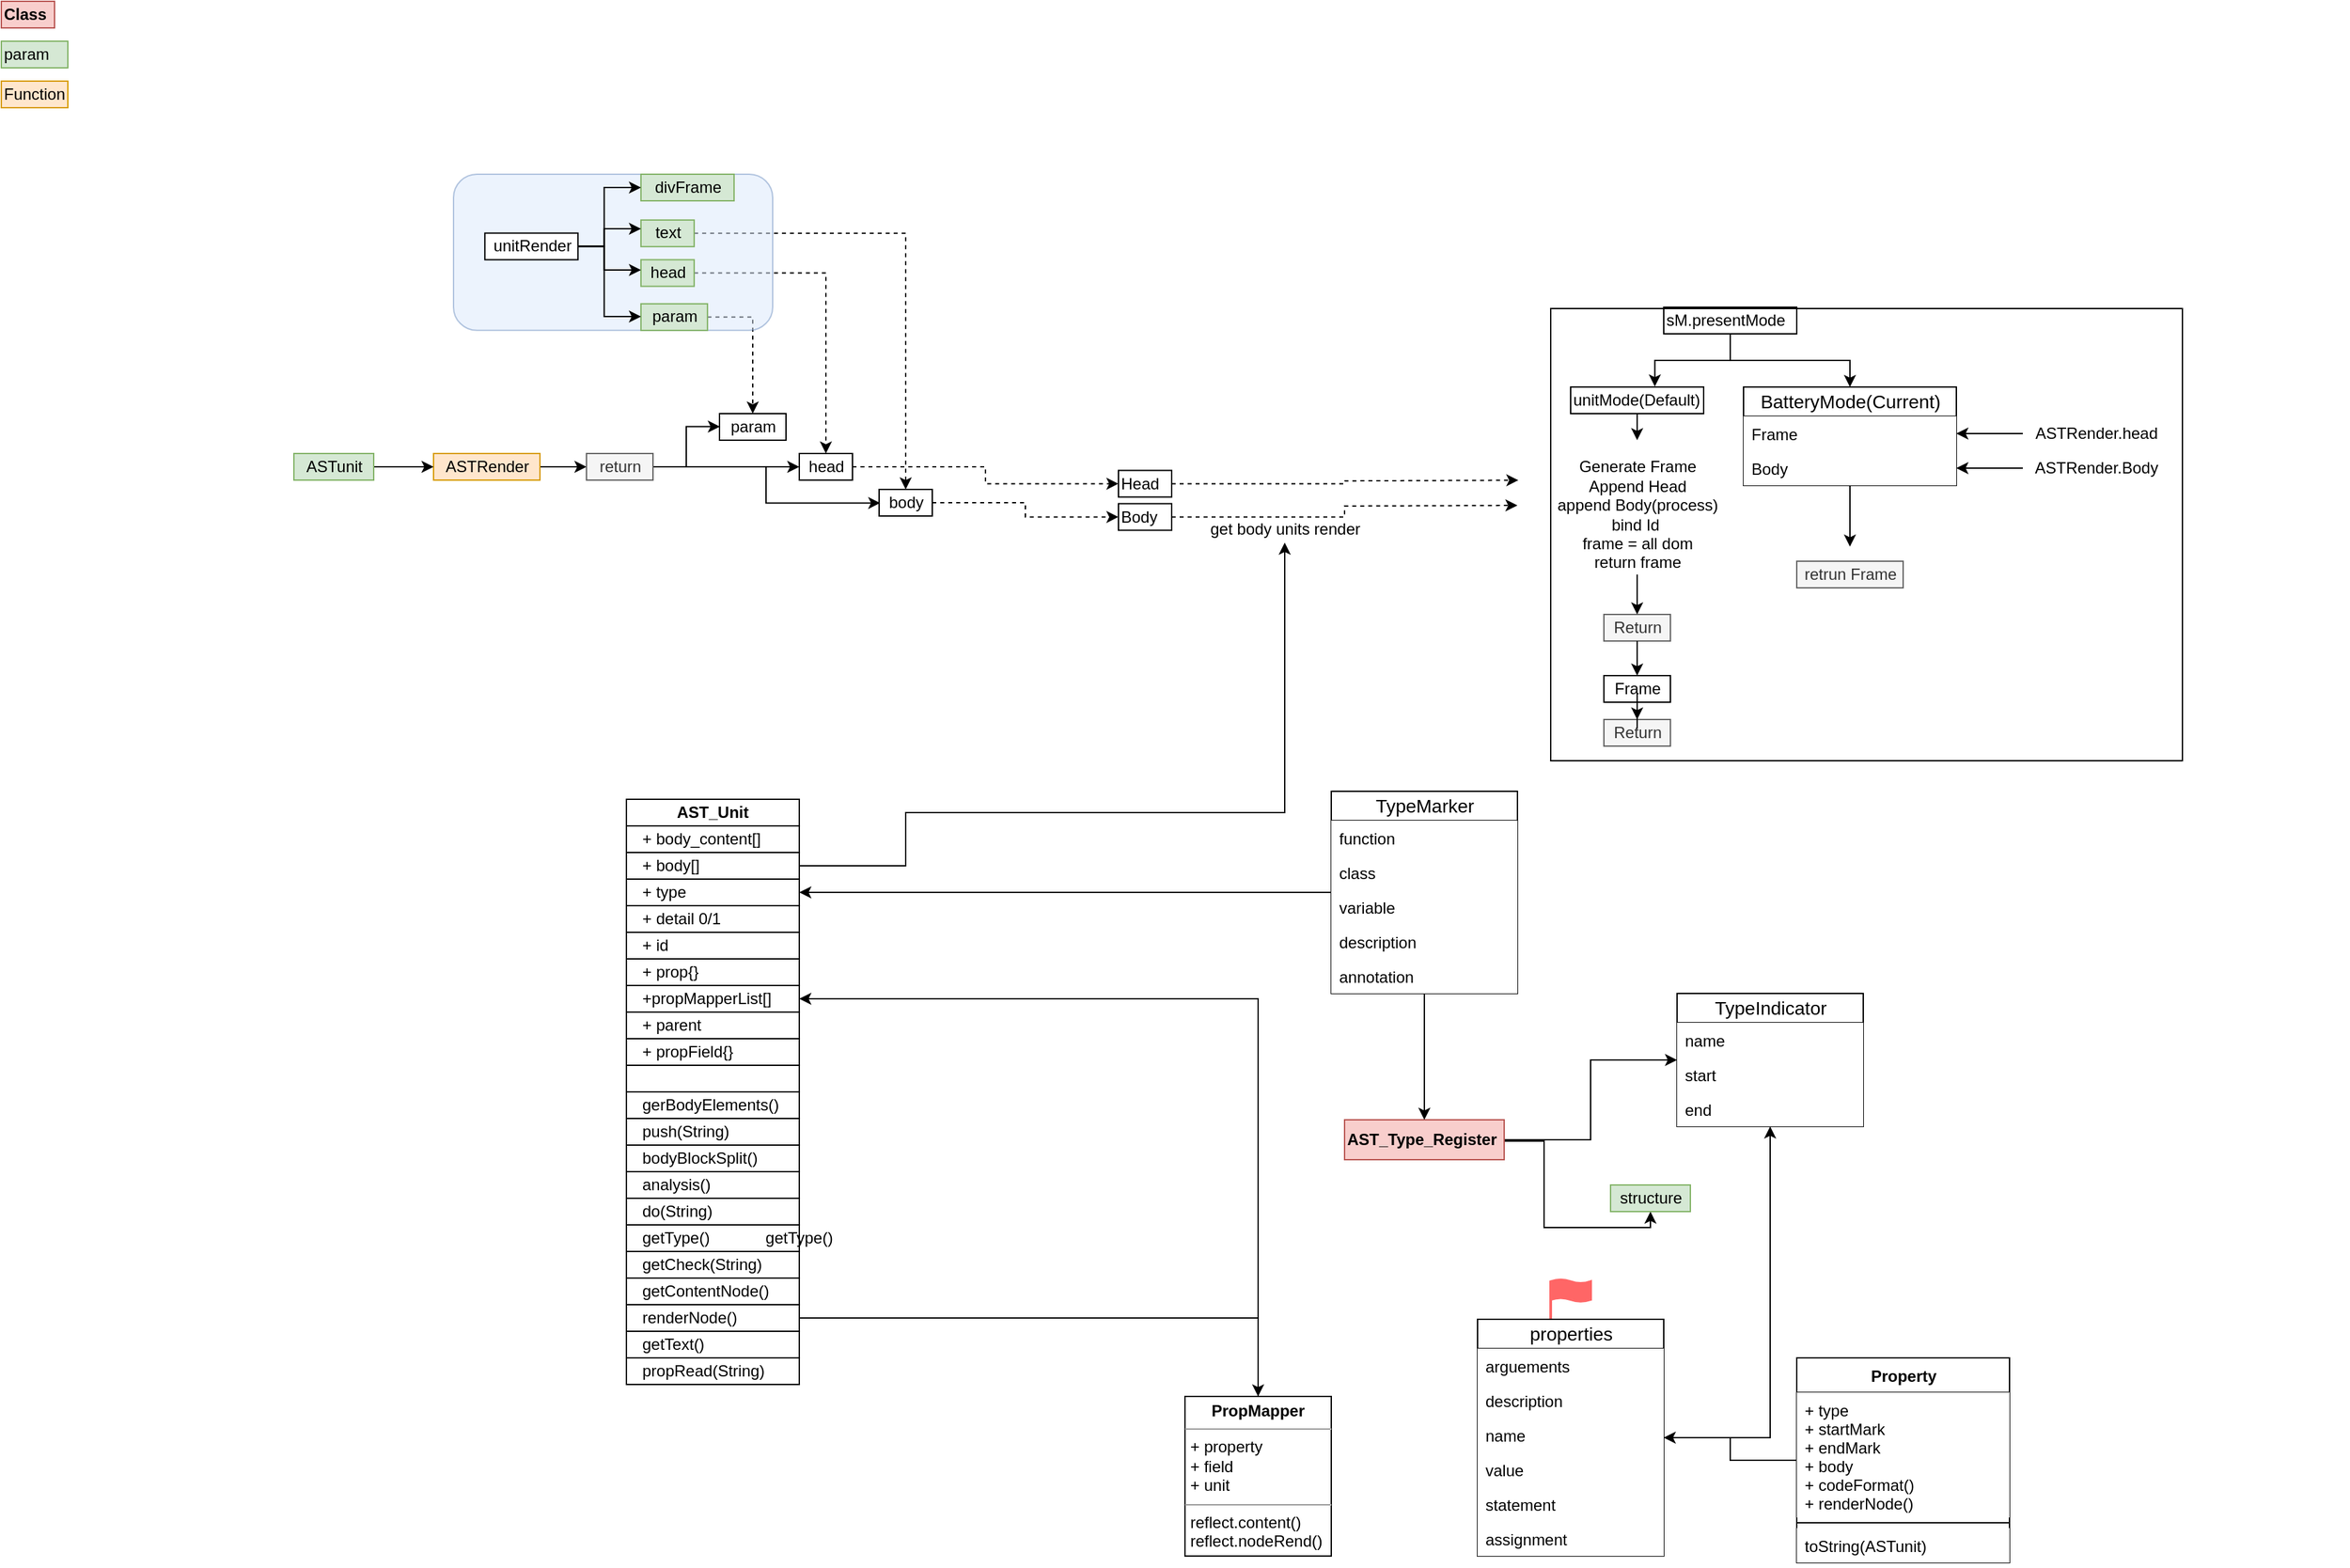 <mxfile version="13.1.14" type="github">
  <diagram id="HAlyzhadhLqAYwGeg6hm" name="Page-1">
    <mxGraphModel dx="692" dy="809" grid="1" gridSize="10" guides="1" tooltips="1" connect="1" arrows="1" fold="1" page="1" pageScale="1" pageWidth="2336" pageHeight="1654" math="0" shadow="0">
      <root>
        <mxCell id="0" />
        <mxCell id="1" parent="0" />
        <mxCell id="PGLoOLn-CX51Pk0NP94C-1266" style="edgeStyle=orthogonalEdgeStyle;rounded=0;orthogonalLoop=1;jettySize=auto;html=1;" edge="1" parent="1" source="PGLoOLn-CX51Pk0NP94C-137" target="PGLoOLn-CX51Pk0NP94C-1222">
          <mxGeometry relative="1" as="geometry" />
        </mxCell>
        <mxCell id="PGLoOLn-CX51Pk0NP94C-137" value="&lt;p style=&quot;margin: 0px ; margin-top: 4px ; text-align: center&quot;&gt;&lt;b&gt;PropMapper&lt;/b&gt;&lt;/p&gt;&lt;hr size=&quot;1&quot;&gt;&lt;p style=&quot;margin: 0px ; margin-left: 4px&quot;&gt;+ property&lt;/p&gt;&lt;p style=&quot;margin: 0px ; margin-left: 4px&quot;&gt;+ field&lt;/p&gt;&lt;p style=&quot;margin: 0px ; margin-left: 4px&quot;&gt;+ unit&lt;/p&gt;&lt;hr size=&quot;1&quot;&gt;&lt;p style=&quot;margin: 0px ; margin-left: 4px&quot;&gt;reflect.content()&lt;/p&gt;&lt;p style=&quot;margin: 0px ; margin-left: 4px&quot;&gt;reflect.nodeRend()&lt;/p&gt;" style="verticalAlign=top;align=left;overflow=fill;fontSize=12;fontFamily=Helvetica;html=1;rounded=0;fillColor=#ffffff;" vertex="1" parent="1">
          <mxGeometry x="910" y="1069" width="110" height="120" as="geometry" />
        </mxCell>
        <mxCell id="PGLoOLn-CX51Pk0NP94C-43" style="edgeStyle=orthogonalEdgeStyle;rounded=0;orthogonalLoop=1;jettySize=auto;html=1;" edge="1" parent="1" source="svS3pJ_Lpt4c0GqLdNjL-20" target="PGLoOLn-CX51Pk0NP94C-38">
          <mxGeometry relative="1" as="geometry" />
        </mxCell>
        <mxCell id="PGLoOLn-CX51Pk0NP94C-44" style="edgeStyle=orthogonalEdgeStyle;rounded=0;orthogonalLoop=1;jettySize=auto;html=1;" edge="1" parent="1" source="svS3pJ_Lpt4c0GqLdNjL-20" target="svS3pJ_Lpt4c0GqLdNjL-139">
          <mxGeometry relative="1" as="geometry">
            <Array as="points">
              <mxPoint x="1180" y="877" />
              <mxPoint x="1180" y="942" />
            </Array>
          </mxGeometry>
        </mxCell>
        <mxCell id="svS3pJ_Lpt4c0GqLdNjL-20" value="&lt;span&gt;AST_Type_Register&lt;/span&gt;" style="rounded=0;whiteSpace=wrap;html=1;movable=1;resizable=1;rotatable=1;deletable=1;editable=1;connectable=1;align=left;spacing=2;verticalAlign=middle;fillColor=#f8cecc;strokeColor=#b85450;fontStyle=1" parent="1" vertex="1">
          <mxGeometry x="1030" y="861" width="120" height="30" as="geometry" />
        </mxCell>
        <mxCell id="svS3pJ_Lpt4c0GqLdNjL-35" value="&lt;span&gt;Class&lt;/span&gt;" style="rounded=0;whiteSpace=wrap;html=1;movable=1;resizable=1;rotatable=1;deletable=1;editable=1;connectable=1;align=left;spacing=2;verticalAlign=middle;fillColor=#f8cecc;strokeColor=#b85450;fontStyle=1" parent="1" vertex="1">
          <mxGeometry x="20" y="20" width="40" height="20" as="geometry" />
        </mxCell>
        <mxCell id="svS3pJ_Lpt4c0GqLdNjL-36" value="&lt;span&gt;param&lt;br&gt;&lt;/span&gt;" style="rounded=0;whiteSpace=wrap;html=1;movable=1;resizable=1;rotatable=1;deletable=1;editable=1;connectable=1;align=left;spacing=2;verticalAlign=middle;fillColor=#d5e8d4;strokeColor=#82b366;" parent="1" vertex="1">
          <mxGeometry x="20" y="50" width="50" height="20" as="geometry" />
        </mxCell>
        <mxCell id="svS3pJ_Lpt4c0GqLdNjL-37" value="Function&lt;span&gt;&lt;br&gt;&lt;/span&gt;" style="rounded=0;whiteSpace=wrap;html=1;movable=1;resizable=1;rotatable=1;deletable=1;editable=1;connectable=1;align=left;spacing=2;verticalAlign=middle;fillColor=#ffe6cc;strokeColor=#d79b00;" parent="1" vertex="1">
          <mxGeometry x="20" y="80" width="50" height="20" as="geometry" />
        </mxCell>
        <mxCell id="svS3pJ_Lpt4c0GqLdNjL-38" style="edgeStyle=orthogonalEdgeStyle;rounded=0;orthogonalLoop=1;jettySize=auto;html=1;" parent="1" source="svS3pJ_Lpt4c0GqLdNjL-39" target="svS3pJ_Lpt4c0GqLdNjL-45" edge="1">
          <mxGeometry relative="1" as="geometry" />
        </mxCell>
        <mxCell id="svS3pJ_Lpt4c0GqLdNjL-39" value="ASTRender" style="text;html=1;align=center;verticalAlign=middle;resizable=0;points=[];autosize=1;fillColor=#ffe6cc;strokeColor=#d79b00;" parent="1" vertex="1">
          <mxGeometry x="345" y="360" width="80" height="20" as="geometry" />
        </mxCell>
        <mxCell id="svS3pJ_Lpt4c0GqLdNjL-40" style="edgeStyle=orthogonalEdgeStyle;rounded=0;orthogonalLoop=1;jettySize=auto;html=1;" parent="1" source="svS3pJ_Lpt4c0GqLdNjL-41" target="svS3pJ_Lpt4c0GqLdNjL-39" edge="1">
          <mxGeometry relative="1" as="geometry" />
        </mxCell>
        <mxCell id="svS3pJ_Lpt4c0GqLdNjL-41" value="ASTunit" style="text;html=1;align=center;verticalAlign=middle;resizable=0;points=[];autosize=1;fillColor=#d5e8d4;strokeColor=#82b366;" parent="1" vertex="1">
          <mxGeometry x="240" y="360" width="60" height="20" as="geometry" />
        </mxCell>
        <mxCell id="svS3pJ_Lpt4c0GqLdNjL-42" style="edgeStyle=orthogonalEdgeStyle;rounded=0;orthogonalLoop=1;jettySize=auto;html=1;entryX=0.022;entryY=0.51;entryDx=0;entryDy=0;entryPerimeter=0;" parent="1" source="svS3pJ_Lpt4c0GqLdNjL-45" target="svS3pJ_Lpt4c0GqLdNjL-49" edge="1">
          <mxGeometry relative="1" as="geometry" />
        </mxCell>
        <mxCell id="svS3pJ_Lpt4c0GqLdNjL-44" style="edgeStyle=orthogonalEdgeStyle;rounded=0;orthogonalLoop=1;jettySize=auto;html=1;entryX=0.006;entryY=0.488;entryDx=0;entryDy=0;entryPerimeter=0;" parent="1" source="svS3pJ_Lpt4c0GqLdNjL-45" target="svS3pJ_Lpt4c0GqLdNjL-50" edge="1">
          <mxGeometry relative="1" as="geometry" />
        </mxCell>
        <mxCell id="svS3pJ_Lpt4c0GqLdNjL-60" style="edgeStyle=orthogonalEdgeStyle;rounded=0;orthogonalLoop=1;jettySize=auto;html=1;" parent="1" source="svS3pJ_Lpt4c0GqLdNjL-45" target="svS3pJ_Lpt4c0GqLdNjL-47" edge="1">
          <mxGeometry relative="1" as="geometry" />
        </mxCell>
        <mxCell id="svS3pJ_Lpt4c0GqLdNjL-45" value="return" style="text;html=1;align=center;verticalAlign=middle;resizable=0;points=[];autosize=1;fillColor=#f5f5f5;strokeColor=#666666;fontColor=#333333;" parent="1" vertex="1">
          <mxGeometry x="460" y="360" width="50" height="20" as="geometry" />
        </mxCell>
        <mxCell id="svS3pJ_Lpt4c0GqLdNjL-46" style="edgeStyle=orthogonalEdgeStyle;rounded=0;orthogonalLoop=1;jettySize=auto;html=1;entryX=0;entryY=0.5;entryDx=0;entryDy=0;dashed=1;" parent="1" source="svS3pJ_Lpt4c0GqLdNjL-47" target="svS3pJ_Lpt4c0GqLdNjL-14" edge="1">
          <mxGeometry relative="1" as="geometry" />
        </mxCell>
        <mxCell id="svS3pJ_Lpt4c0GqLdNjL-47" value="head" style="text;html=1;align=center;verticalAlign=middle;resizable=0;points=[];autosize=1;strokeColor=#000000;" parent="1" vertex="1">
          <mxGeometry x="620" y="360" width="40" height="20" as="geometry" />
        </mxCell>
        <mxCell id="svS3pJ_Lpt4c0GqLdNjL-48" style="edgeStyle=orthogonalEdgeStyle;rounded=0;orthogonalLoop=1;jettySize=auto;html=1;entryX=0;entryY=0.5;entryDx=0;entryDy=0;dashed=1;" parent="1" source="svS3pJ_Lpt4c0GqLdNjL-49" target="svS3pJ_Lpt4c0GqLdNjL-16" edge="1">
          <mxGeometry relative="1" as="geometry" />
        </mxCell>
        <mxCell id="svS3pJ_Lpt4c0GqLdNjL-49" value="body" style="text;html=1;align=center;verticalAlign=middle;resizable=0;points=[];autosize=1;strokeColor=#000000;" parent="1" vertex="1">
          <mxGeometry x="680" y="387" width="40" height="20" as="geometry" />
        </mxCell>
        <mxCell id="svS3pJ_Lpt4c0GqLdNjL-50" value="param" style="text;html=1;align=center;verticalAlign=middle;resizable=0;points=[];autosize=1;strokeColor=#000000;" parent="1" vertex="1">
          <mxGeometry x="560" y="330" width="50" height="20" as="geometry" />
        </mxCell>
        <mxCell id="svS3pJ_Lpt4c0GqLdNjL-85" style="edgeStyle=orthogonalEdgeStyle;rounded=0;orthogonalLoop=1;jettySize=auto;html=1;dashed=1;" parent="1" source="svS3pJ_Lpt4c0GqLdNjL-69" target="svS3pJ_Lpt4c0GqLdNjL-47" edge="1">
          <mxGeometry relative="1" as="geometry" />
        </mxCell>
        <mxCell id="svS3pJ_Lpt4c0GqLdNjL-86" style="edgeStyle=orthogonalEdgeStyle;rounded=0;orthogonalLoop=1;jettySize=auto;html=1;dashed=1;" parent="1" source="svS3pJ_Lpt4c0GqLdNjL-68" target="svS3pJ_Lpt4c0GqLdNjL-49" edge="1">
          <mxGeometry relative="1" as="geometry" />
        </mxCell>
        <mxCell id="svS3pJ_Lpt4c0GqLdNjL-87" style="edgeStyle=orthogonalEdgeStyle;rounded=0;orthogonalLoop=1;jettySize=auto;html=1;dashed=1;" parent="1" source="svS3pJ_Lpt4c0GqLdNjL-70" target="svS3pJ_Lpt4c0GqLdNjL-50" edge="1">
          <mxGeometry relative="1" as="geometry" />
        </mxCell>
        <mxCell id="svS3pJ_Lpt4c0GqLdNjL-90" value="" style="group;rounded=1;shadow=0;strokeColor=#6c8ebf;fillColor=#dae8fc;glass=0;opacity=50;spacing=10;spacingTop=10;spacingLeft=10;" parent="1" vertex="1" connectable="0">
          <mxGeometry x="360" y="150" width="240" height="117.43" as="geometry" />
        </mxCell>
        <mxCell id="svS3pJ_Lpt4c0GqLdNjL-66" value="unitRender" style="text;html=1;align=center;verticalAlign=middle;resizable=0;points=[];autosize=1;fillColor=#ffffff;strokeColor=#000000;" parent="svS3pJ_Lpt4c0GqLdNjL-90" vertex="1">
          <mxGeometry x="23.606" y="44.286" width="70" height="20" as="geometry" />
        </mxCell>
        <mxCell id="svS3pJ_Lpt4c0GqLdNjL-67" value="divFrame" style="text;html=1;align=center;verticalAlign=middle;resizable=0;points=[];autosize=1;fillColor=#d5e8d4;strokeColor=#82b366;" parent="svS3pJ_Lpt4c0GqLdNjL-90" vertex="1">
          <mxGeometry x="140.956" width="70" height="20" as="geometry" />
        </mxCell>
        <mxCell id="svS3pJ_Lpt4c0GqLdNjL-71" style="edgeStyle=orthogonalEdgeStyle;rounded=0;orthogonalLoop=1;jettySize=auto;html=1;" parent="svS3pJ_Lpt4c0GqLdNjL-90" source="svS3pJ_Lpt4c0GqLdNjL-66" target="svS3pJ_Lpt4c0GqLdNjL-67" edge="1">
          <mxGeometry relative="1" as="geometry">
            <Array as="points">
              <mxPoint x="113.313" y="54.001" />
              <mxPoint x="113.313" y="10.0" />
            </Array>
          </mxGeometry>
        </mxCell>
        <mxCell id="svS3pJ_Lpt4c0GqLdNjL-68" value="text" style="text;html=1;align=center;verticalAlign=middle;resizable=0;points=[];autosize=1;fillColor=#d5e8d4;strokeColor=#82b366;" parent="svS3pJ_Lpt4c0GqLdNjL-90" vertex="1">
          <mxGeometry x="140.956" y="34.429" width="40" height="20" as="geometry" />
        </mxCell>
        <mxCell id="svS3pJ_Lpt4c0GqLdNjL-72" style="edgeStyle=orthogonalEdgeStyle;rounded=0;orthogonalLoop=1;jettySize=auto;html=1;" parent="svS3pJ_Lpt4c0GqLdNjL-90" source="svS3pJ_Lpt4c0GqLdNjL-66" target="svS3pJ_Lpt4c0GqLdNjL-68" edge="1">
          <mxGeometry relative="1" as="geometry">
            <Array as="points">
              <mxPoint x="113.313" y="54.001" />
              <mxPoint x="113.313" y="41.0" />
            </Array>
          </mxGeometry>
        </mxCell>
        <mxCell id="svS3pJ_Lpt4c0GqLdNjL-69" value="head" style="text;html=1;align=center;verticalAlign=middle;resizable=0;points=[];autosize=1;fillColor=#d5e8d4;strokeColor=#82b366;" parent="svS3pJ_Lpt4c0GqLdNjL-90" vertex="1">
          <mxGeometry x="140.956" y="64.286" width="40" height="20" as="geometry" />
        </mxCell>
        <mxCell id="svS3pJ_Lpt4c0GqLdNjL-73" style="edgeStyle=orthogonalEdgeStyle;rounded=0;orthogonalLoop=1;jettySize=auto;html=1;" parent="svS3pJ_Lpt4c0GqLdNjL-90" source="svS3pJ_Lpt4c0GqLdNjL-66" target="svS3pJ_Lpt4c0GqLdNjL-69" edge="1">
          <mxGeometry relative="1" as="geometry">
            <Array as="points">
              <mxPoint x="113.313" y="54.001" />
              <mxPoint x="113.313" y="72.001" />
            </Array>
          </mxGeometry>
        </mxCell>
        <mxCell id="svS3pJ_Lpt4c0GqLdNjL-70" value="param" style="text;html=1;align=center;verticalAlign=middle;resizable=0;points=[];autosize=1;fillColor=#d5e8d4;strokeColor=#82b366;" parent="svS3pJ_Lpt4c0GqLdNjL-90" vertex="1">
          <mxGeometry x="140.956" y="97.43" width="50" height="20" as="geometry" />
        </mxCell>
        <mxCell id="svS3pJ_Lpt4c0GqLdNjL-74" style="edgeStyle=orthogonalEdgeStyle;rounded=0;orthogonalLoop=1;jettySize=auto;html=1;" parent="svS3pJ_Lpt4c0GqLdNjL-90" source="svS3pJ_Lpt4c0GqLdNjL-66" target="svS3pJ_Lpt4c0GqLdNjL-70" edge="1">
          <mxGeometry relative="1" as="geometry">
            <Array as="points">
              <mxPoint x="113.313" y="54.001" />
              <mxPoint x="113.313" y="107.001" />
            </Array>
          </mxGeometry>
        </mxCell>
        <mxCell id="svS3pJ_Lpt4c0GqLdNjL-108" value="get body units render" style="text;html=1;align=center;verticalAlign=middle;resizable=0;points=[];autosize=1;" parent="1" vertex="1">
          <mxGeometry x="920" y="407" width="130" height="20" as="geometry" />
        </mxCell>
        <mxCell id="svS3pJ_Lpt4c0GqLdNjL-16" value="&lt;span&gt;Body&lt;br&gt;&lt;/span&gt;" style="rounded=0;whiteSpace=wrap;html=1;movable=1;resizable=1;rotatable=1;deletable=1;editable=1;connectable=1;align=left;spacing=2;verticalAlign=middle;" parent="1" vertex="1">
          <mxGeometry x="860" y="397.72" width="40" height="20" as="geometry" />
        </mxCell>
        <mxCell id="svS3pJ_Lpt4c0GqLdNjL-15" style="edgeStyle=orthogonalEdgeStyle;rounded=0;orthogonalLoop=1;jettySize=auto;html=1;dashed=1;" parent="1" source="svS3pJ_Lpt4c0GqLdNjL-16" edge="1">
          <mxGeometry relative="1" as="geometry">
            <mxPoint x="1160" y="399.0" as="targetPoint" />
          </mxGeometry>
        </mxCell>
        <mxCell id="svS3pJ_Lpt4c0GqLdNjL-14" value="&lt;span&gt;Head&lt;br&gt;&lt;/span&gt;" style="rounded=0;whiteSpace=wrap;html=1;movable=1;resizable=1;rotatable=1;deletable=1;editable=1;connectable=1;align=left;spacing=2;verticalAlign=middle;" parent="1" vertex="1">
          <mxGeometry x="860" y="372.72" width="40" height="20" as="geometry" />
        </mxCell>
        <mxCell id="svS3pJ_Lpt4c0GqLdNjL-13" style="edgeStyle=orthogonalEdgeStyle;rounded=0;orthogonalLoop=1;jettySize=auto;html=1;entryX=0.005;entryY=0.29;entryDx=0;entryDy=0;entryPerimeter=0;dashed=1;" parent="1" source="svS3pJ_Lpt4c0GqLdNjL-14" edge="1">
          <mxGeometry relative="1" as="geometry">
            <mxPoint x="1160.7" y="380.1" as="targetPoint" />
          </mxGeometry>
        </mxCell>
        <mxCell id="svS3pJ_Lpt4c0GqLdNjL-139" value="structure" style="text;html=1;align=center;verticalAlign=middle;resizable=0;points=[];autosize=1;fillColor=#d5e8d4;strokeColor=#82b366;" parent="1" vertex="1">
          <mxGeometry x="1230" y="910" width="60" height="20" as="geometry" />
        </mxCell>
        <mxCell id="PGLoOLn-CX51Pk0NP94C-36" style="edgeStyle=orthogonalEdgeStyle;rounded=0;orthogonalLoop=1;jettySize=auto;html=1;" edge="1" parent="1" source="PGLoOLn-CX51Pk0NP94C-28" target="PGLoOLn-CX51Pk0NP94C-1214">
          <mxGeometry relative="1" as="geometry">
            <mxPoint x="820" y="850" as="targetPoint" />
          </mxGeometry>
        </mxCell>
        <mxCell id="PGLoOLn-CX51Pk0NP94C-37" style="edgeStyle=orthogonalEdgeStyle;rounded=0;orthogonalLoop=1;jettySize=auto;html=1;" edge="1" parent="1" source="PGLoOLn-CX51Pk0NP94C-28" target="svS3pJ_Lpt4c0GqLdNjL-20">
          <mxGeometry relative="1" as="geometry" />
        </mxCell>
        <mxCell id="PGLoOLn-CX51Pk0NP94C-140" value="" style="html=1;verticalLabelPosition=bottom;align=center;labelBackgroundColor=#ffffff;verticalAlign=top;strokeWidth=2;strokeColor=#FF6666;shadow=0;dashed=0;shape=mxgraph.ios7.icons.flag;rounded=0;fillColor=#FF6666;" vertex="1" parent="1">
          <mxGeometry x="1185" y="981" width="30" height="30" as="geometry" />
        </mxCell>
        <mxCell id="PGLoOLn-CX51Pk0NP94C-165" style="edgeStyle=orthogonalEdgeStyle;rounded=0;orthogonalLoop=1;jettySize=auto;html=1;" edge="1" parent="1" source="PGLoOLn-CX51Pk0NP94C-158" target="PGLoOLn-CX51Pk0NP94C-38">
          <mxGeometry relative="1" as="geometry" />
        </mxCell>
        <mxCell id="PGLoOLn-CX51Pk0NP94C-169" style="edgeStyle=orthogonalEdgeStyle;rounded=0;orthogonalLoop=1;jettySize=auto;html=1;" edge="1" parent="1" source="PGLoOLn-CX51Pk0NP94C-153" target="PGLoOLn-CX51Pk0NP94C-158">
          <mxGeometry relative="1" as="geometry" />
        </mxCell>
        <mxCell id="PGLoOLn-CX51Pk0NP94C-1264" style="edgeStyle=orthogonalEdgeStyle;rounded=0;orthogonalLoop=1;jettySize=auto;html=1;" edge="1" parent="1" source="PGLoOLn-CX51Pk0NP94C-1212" target="svS3pJ_Lpt4c0GqLdNjL-108">
          <mxGeometry relative="1" as="geometry">
            <Array as="points">
              <mxPoint x="700" y="670" />
              <mxPoint x="700" y="630" />
              <mxPoint x="985" y="630" />
            </Array>
          </mxGeometry>
        </mxCell>
        <mxCell id="PGLoOLn-CX51Pk0NP94C-1268" style="edgeStyle=orthogonalEdgeStyle;rounded=0;orthogonalLoop=1;jettySize=auto;html=1;" edge="1" parent="1" source="PGLoOLn-CX51Pk0NP94C-1246" target="PGLoOLn-CX51Pk0NP94C-137">
          <mxGeometry relative="1" as="geometry" />
        </mxCell>
        <mxCell id="PGLoOLn-CX51Pk0NP94C-1269" value="" style="group" vertex="1" connectable="0" parent="1">
          <mxGeometry x="1180" y="250" width="605" height="341" as="geometry" />
        </mxCell>
        <mxCell id="svS3pJ_Lpt4c0GqLdNjL-91" value="Return" style="text;html=1;align=center;verticalAlign=middle;resizable=0;points=[];autosize=1;fillColor=#f5f5f5;strokeColor=#666666;fontColor=#333333;" parent="PGLoOLn-CX51Pk0NP94C-1269" vertex="1">
          <mxGeometry x="45" y="231" width="50" height="20" as="geometry" />
        </mxCell>
        <mxCell id="svS3pJ_Lpt4c0GqLdNjL-92" value="Frame" style="text;html=1;align=center;verticalAlign=middle;resizable=0;points=[];autosize=1;strokeColor=#000000;" parent="PGLoOLn-CX51Pk0NP94C-1269" vertex="1">
          <mxGeometry x="45" y="277" width="50" height="20" as="geometry" />
        </mxCell>
        <mxCell id="svS3pJ_Lpt4c0GqLdNjL-93" style="edgeStyle=orthogonalEdgeStyle;rounded=0;orthogonalLoop=1;jettySize=auto;html=1;" parent="PGLoOLn-CX51Pk0NP94C-1269" source="svS3pJ_Lpt4c0GqLdNjL-91" target="svS3pJ_Lpt4c0GqLdNjL-92" edge="1">
          <mxGeometry relative="1" as="geometry" />
        </mxCell>
        <mxCell id="svS3pJ_Lpt4c0GqLdNjL-6" value="&lt;span&gt;sM.presentMode&lt;br&gt;&lt;/span&gt;" style="rounded=0;whiteSpace=wrap;html=1;movable=1;resizable=1;rotatable=1;deletable=1;editable=1;connectable=1;align=left;spacing=2;verticalAlign=middle;" parent="PGLoOLn-CX51Pk0NP94C-1269" vertex="1">
          <mxGeometry x="90" width="100" height="20" as="geometry" />
        </mxCell>
        <mxCell id="svS3pJ_Lpt4c0GqLdNjL-7" value="&lt;span&gt;unitMode(Default)&lt;br&gt;&lt;/span&gt;" style="rounded=0;whiteSpace=wrap;html=1;movable=1;resizable=1;rotatable=1;deletable=1;editable=1;connectable=1;align=left;spacing=2;verticalAlign=middle;" parent="PGLoOLn-CX51Pk0NP94C-1269" vertex="1">
          <mxGeometry x="20" y="60" width="100" height="20" as="geometry" />
        </mxCell>
        <mxCell id="svS3pJ_Lpt4c0GqLdNjL-8" style="edgeStyle=orthogonalEdgeStyle;rounded=0;orthogonalLoop=1;jettySize=auto;html=1;entryX=0.633;entryY=-0.019;entryDx=0;entryDy=0;entryPerimeter=0;" parent="PGLoOLn-CX51Pk0NP94C-1269" source="svS3pJ_Lpt4c0GqLdNjL-6" target="svS3pJ_Lpt4c0GqLdNjL-7" edge="1">
          <mxGeometry relative="1" as="geometry" />
        </mxCell>
        <mxCell id="svS3pJ_Lpt4c0GqLdNjL-94" style="edgeStyle=orthogonalEdgeStyle;rounded=0;orthogonalLoop=1;jettySize=auto;html=1;" parent="PGLoOLn-CX51Pk0NP94C-1269" source="svS3pJ_Lpt4c0GqLdNjL-12" target="svS3pJ_Lpt4c0GqLdNjL-91" edge="1">
          <mxGeometry relative="1" as="geometry" />
        </mxCell>
        <mxCell id="svS3pJ_Lpt4c0GqLdNjL-12" value="Generate Frame&lt;br&gt;Append Head&lt;br&gt;append Body(process)&lt;br&gt;bind Id&amp;nbsp;&lt;br&gt;frame = all dom&lt;br&gt;return frame" style="text;html=1;align=center;verticalAlign=middle;resizable=0;points=[];autosize=1;" parent="PGLoOLn-CX51Pk0NP94C-1269" vertex="1">
          <mxGeometry y="111" width="140" height="90" as="geometry" />
        </mxCell>
        <mxCell id="svS3pJ_Lpt4c0GqLdNjL-99" style="edgeStyle=orthogonalEdgeStyle;rounded=0;orthogonalLoop=1;jettySize=auto;html=1;" parent="PGLoOLn-CX51Pk0NP94C-1269" source="svS3pJ_Lpt4c0GqLdNjL-7" edge="1">
          <mxGeometry relative="1" as="geometry">
            <mxPoint x="70" y="100.0" as="targetPoint" />
          </mxGeometry>
        </mxCell>
        <mxCell id="PGLoOLn-CX51Pk0NP94C-117" value="ASTRender.head" style="text;html=1;align=center;verticalAlign=middle;resizable=0;points=[];autosize=1;" vertex="1" parent="PGLoOLn-CX51Pk0NP94C-1269">
          <mxGeometry x="360" y="85" width="110" height="20" as="geometry" />
        </mxCell>
        <mxCell id="PGLoOLn-CX51Pk0NP94C-128" value="ASTRender.Body" style="text;html=1;align=center;verticalAlign=middle;resizable=0;points=[];autosize=1;" vertex="1" parent="PGLoOLn-CX51Pk0NP94C-1269">
          <mxGeometry x="360" y="111" width="110" height="20" as="geometry" />
        </mxCell>
        <mxCell id="PGLoOLn-CX51Pk0NP94C-130" value="retrun Frame" style="text;html=1;align=center;verticalAlign=middle;resizable=0;points=[];autosize=1;fontColor=#333333;strokeColor=#666666;fillColor=#f5f5f5;" vertex="1" parent="PGLoOLn-CX51Pk0NP94C-1269">
          <mxGeometry x="190" y="191" width="80" height="20" as="geometry" />
        </mxCell>
        <mxCell id="PGLoOLn-CX51Pk0NP94C-132" style="edgeStyle=orthogonalEdgeStyle;rounded=0;orthogonalLoop=1;jettySize=auto;html=1;" edge="1" parent="PGLoOLn-CX51Pk0NP94C-1269" source="PGLoOLn-CX51Pk0NP94C-92">
          <mxGeometry relative="1" as="geometry">
            <mxPoint x="230" y="180.0" as="targetPoint" />
          </mxGeometry>
        </mxCell>
        <mxCell id="PGLoOLn-CX51Pk0NP94C-92" value="BatteryMode(Current)" style="swimlane;fontStyle=0;childLayout=stackLayout;horizontal=1;startSize=22;horizontalStack=0;resizeParent=1;resizeParentMax=0;resizeLast=0;collapsible=1;marginBottom=0;align=center;fontSize=14;rounded=0;html=1;fillColor=#ffffff;" vertex="1" parent="PGLoOLn-CX51Pk0NP94C-1269">
          <mxGeometry x="150" y="60" width="160" height="74" as="geometry" />
        </mxCell>
        <mxCell id="PGLoOLn-CX51Pk0NP94C-94" value="Frame" style="text;strokeColor=none;fillColor=#ffffff;spacingLeft=4;spacingRight=4;overflow=hidden;rotatable=0;points=[[0,0.5],[1,0.5]];portConstraint=eastwest;fontSize=12;" vertex="1" parent="PGLoOLn-CX51Pk0NP94C-92">
          <mxGeometry y="22" width="160" height="26" as="geometry" />
        </mxCell>
        <mxCell id="PGLoOLn-CX51Pk0NP94C-95" value="Body" style="text;strokeColor=none;fillColor=#ffffff;spacingLeft=4;spacingRight=4;overflow=hidden;rotatable=0;points=[[0,0.5],[1,0.5]];portConstraint=eastwest;fontSize=12;" vertex="1" parent="PGLoOLn-CX51Pk0NP94C-92">
          <mxGeometry y="48" width="160" height="26" as="geometry" />
        </mxCell>
        <mxCell id="PGLoOLn-CX51Pk0NP94C-118" style="edgeStyle=orthogonalEdgeStyle;rounded=0;orthogonalLoop=1;jettySize=auto;html=1;" edge="1" parent="PGLoOLn-CX51Pk0NP94C-1269" source="PGLoOLn-CX51Pk0NP94C-117" target="PGLoOLn-CX51Pk0NP94C-94">
          <mxGeometry relative="1" as="geometry" />
        </mxCell>
        <mxCell id="PGLoOLn-CX51Pk0NP94C-129" style="edgeStyle=orthogonalEdgeStyle;rounded=0;orthogonalLoop=1;jettySize=auto;html=1;" edge="1" parent="PGLoOLn-CX51Pk0NP94C-1269" source="PGLoOLn-CX51Pk0NP94C-128" target="PGLoOLn-CX51Pk0NP94C-95">
          <mxGeometry relative="1" as="geometry" />
        </mxCell>
        <mxCell id="PGLoOLn-CX51Pk0NP94C-133" style="edgeStyle=orthogonalEdgeStyle;rounded=0;orthogonalLoop=1;jettySize=auto;html=1;entryX=0.5;entryY=0;entryDx=0;entryDy=0;" edge="1" parent="PGLoOLn-CX51Pk0NP94C-1269" source="svS3pJ_Lpt4c0GqLdNjL-6" target="PGLoOLn-CX51Pk0NP94C-92">
          <mxGeometry relative="1" as="geometry">
            <Array as="points">
              <mxPoint x="140" y="40" />
              <mxPoint x="230" y="40" />
            </Array>
          </mxGeometry>
        </mxCell>
        <mxCell id="PGLoOLn-CX51Pk0NP94C-1270" value="" style="whiteSpace=wrap;html=1;rounded=0;align=left;fillColor=none;" vertex="1" parent="PGLoOLn-CX51Pk0NP94C-1269">
          <mxGeometry x="5" y="1" width="475" height="340" as="geometry" />
        </mxCell>
        <mxCell id="svS3pJ_Lpt4c0GqLdNjL-103" value="Return" style="text;html=1;align=center;verticalAlign=middle;resizable=0;points=[];autosize=1;fillColor=#f5f5f5;strokeColor=#666666;fontColor=#333333;" parent="PGLoOLn-CX51Pk0NP94C-1269" vertex="1">
          <mxGeometry x="45" y="310" width="50" height="20" as="geometry" />
        </mxCell>
        <mxCell id="svS3pJ_Lpt4c0GqLdNjL-104" style="edgeStyle=orthogonalEdgeStyle;rounded=0;orthogonalLoop=1;jettySize=auto;html=1;" parent="PGLoOLn-CX51Pk0NP94C-1269" source="svS3pJ_Lpt4c0GqLdNjL-92" target="svS3pJ_Lpt4c0GqLdNjL-103" edge="1">
          <mxGeometry relative="1" as="geometry" />
        </mxCell>
        <mxCell id="PGLoOLn-CX51Pk0NP94C-158" value="properties" style="swimlane;fontStyle=0;childLayout=stackLayout;horizontal=1;startSize=22;horizontalStack=0;resizeParent=1;resizeParentMax=0;resizeLast=0;collapsible=1;marginBottom=0;align=center;fontSize=14;rounded=0;html=1;fillColor=#ffffff;" vertex="1" parent="1">
          <mxGeometry x="1130" y="1011" width="140" height="178" as="geometry" />
        </mxCell>
        <mxCell id="PGLoOLn-CX51Pk0NP94C-159" value="arguements" style="text;strokeColor=none;fillColor=#ffffff;spacingLeft=4;spacingRight=4;overflow=hidden;rotatable=0;points=[[0,0.5],[1,0.5]];portConstraint=eastwest;fontSize=12;" vertex="1" parent="PGLoOLn-CX51Pk0NP94C-158">
          <mxGeometry y="22" width="140" height="26" as="geometry" />
        </mxCell>
        <mxCell id="PGLoOLn-CX51Pk0NP94C-160" value="description" style="text;strokeColor=none;fillColor=#ffffff;spacingLeft=4;spacingRight=4;overflow=hidden;rotatable=0;points=[[0,0.5],[1,0.5]];portConstraint=eastwest;fontSize=12;" vertex="1" parent="PGLoOLn-CX51Pk0NP94C-158">
          <mxGeometry y="48" width="140" height="26" as="geometry" />
        </mxCell>
        <mxCell id="PGLoOLn-CX51Pk0NP94C-161" value="name" style="text;strokeColor=none;fillColor=#ffffff;spacingLeft=4;spacingRight=4;overflow=hidden;rotatable=0;points=[[0,0.5],[1,0.5]];portConstraint=eastwest;fontSize=12;" vertex="1" parent="PGLoOLn-CX51Pk0NP94C-158">
          <mxGeometry y="74" width="140" height="26" as="geometry" />
        </mxCell>
        <mxCell id="PGLoOLn-CX51Pk0NP94C-162" value="value" style="text;strokeColor=none;fillColor=#ffffff;spacingLeft=4;spacingRight=4;overflow=hidden;rotatable=0;points=[[0,0.5],[1,0.5]];portConstraint=eastwest;fontSize=12;" vertex="1" parent="PGLoOLn-CX51Pk0NP94C-158">
          <mxGeometry y="100" width="140" height="26" as="geometry" />
        </mxCell>
        <mxCell id="PGLoOLn-CX51Pk0NP94C-163" value="statement" style="text;strokeColor=none;fillColor=#ffffff;spacingLeft=4;spacingRight=4;overflow=hidden;rotatable=0;points=[[0,0.5],[1,0.5]];portConstraint=eastwest;fontSize=12;" vertex="1" parent="PGLoOLn-CX51Pk0NP94C-158">
          <mxGeometry y="126" width="140" height="26" as="geometry" />
        </mxCell>
        <mxCell id="PGLoOLn-CX51Pk0NP94C-164" value="assignment" style="text;strokeColor=none;fillColor=#ffffff;spacingLeft=4;spacingRight=4;overflow=hidden;rotatable=0;points=[[0,0.5],[1,0.5]];portConstraint=eastwest;fontSize=12;" vertex="1" parent="PGLoOLn-CX51Pk0NP94C-158">
          <mxGeometry y="152" width="140" height="26" as="geometry" />
        </mxCell>
        <mxCell id="PGLoOLn-CX51Pk0NP94C-1207" value="" style="html=1;whiteSpace=wrap;container=1;collapsible=0;childLayout=tableLayout;" vertex="1" parent="1">
          <mxGeometry x="490" y="620" width="130" height="440" as="geometry" />
        </mxCell>
        <mxCell id="PGLoOLn-CX51Pk0NP94C-1208" value="" style="shape=partialRectangle;html=1;whiteSpace=wrap;collapsible=0;dropTarget=0;pointerEvents=0;fillColor=none;strokeColor=none;points=[[0,0.5],[1,0.5]];portConstraint=eastwest;" vertex="1" parent="PGLoOLn-CX51Pk0NP94C-1207">
          <mxGeometry width="130" height="20" as="geometry" />
        </mxCell>
        <mxCell id="PGLoOLn-CX51Pk0NP94C-1209" value="&lt;b&gt;AST_Unit&lt;/b&gt;" style="shape=partialRectangle;html=1;whiteSpace=wrap;connectable=0;fillColor=none;" vertex="1" parent="PGLoOLn-CX51Pk0NP94C-1208">
          <mxGeometry width="130" height="20" as="geometry" />
        </mxCell>
        <mxCell id="PGLoOLn-CX51Pk0NP94C-1210" value="" style="shape=partialRectangle;html=1;whiteSpace=wrap;collapsible=0;dropTarget=0;pointerEvents=0;fillColor=none;strokeColor=none;points=[[0,0.5],[1,0.5]];portConstraint=eastwest;align=left;spacingLeft=10;" vertex="1" parent="PGLoOLn-CX51Pk0NP94C-1207">
          <mxGeometry y="20" width="130" height="20" as="geometry" />
        </mxCell>
        <mxCell id="PGLoOLn-CX51Pk0NP94C-1211" value="+ body_content[]" style="shape=partialRectangle;html=1;whiteSpace=wrap;connectable=0;fillColor=none;align=left;spacingLeft=10;" vertex="1" parent="PGLoOLn-CX51Pk0NP94C-1210">
          <mxGeometry width="130" height="20" as="geometry" />
        </mxCell>
        <mxCell id="PGLoOLn-CX51Pk0NP94C-1212" value="" style="shape=partialRectangle;html=1;whiteSpace=wrap;collapsible=0;dropTarget=0;pointerEvents=0;fillColor=none;strokeColor=none;points=[[0,0.5],[1,0.5]];portConstraint=eastwest;align=left;spacingLeft=10;" vertex="1" parent="PGLoOLn-CX51Pk0NP94C-1207">
          <mxGeometry y="40" width="130" height="20" as="geometry" />
        </mxCell>
        <mxCell id="PGLoOLn-CX51Pk0NP94C-1213" value="+ body[]" style="shape=partialRectangle;html=1;whiteSpace=wrap;connectable=0;fillColor=none;align=left;spacingLeft=10;" vertex="1" parent="PGLoOLn-CX51Pk0NP94C-1212">
          <mxGeometry width="130" height="20" as="geometry" />
        </mxCell>
        <mxCell id="PGLoOLn-CX51Pk0NP94C-1214" value="" style="shape=partialRectangle;html=1;whiteSpace=wrap;collapsible=0;dropTarget=0;pointerEvents=0;fillColor=none;strokeColor=none;points=[[0,0.5],[1,0.5]];portConstraint=eastwest;align=left;spacingLeft=10;" vertex="1" parent="PGLoOLn-CX51Pk0NP94C-1207">
          <mxGeometry y="60" width="130" height="20" as="geometry" />
        </mxCell>
        <mxCell id="PGLoOLn-CX51Pk0NP94C-1215" value="+ type" style="shape=partialRectangle;html=1;whiteSpace=wrap;connectable=0;fillColor=none;align=left;spacingLeft=10;" vertex="1" parent="PGLoOLn-CX51Pk0NP94C-1214">
          <mxGeometry width="130" height="20" as="geometry" />
        </mxCell>
        <mxCell id="PGLoOLn-CX51Pk0NP94C-1216" value="" style="shape=partialRectangle;html=1;whiteSpace=wrap;collapsible=0;dropTarget=0;pointerEvents=0;fillColor=none;strokeColor=none;points=[[0,0.5],[1,0.5]];portConstraint=eastwest;align=left;spacingLeft=10;" vertex="1" parent="PGLoOLn-CX51Pk0NP94C-1207">
          <mxGeometry y="80" width="130" height="20" as="geometry" />
        </mxCell>
        <mxCell id="PGLoOLn-CX51Pk0NP94C-1217" value="+ detail 0/1" style="shape=partialRectangle;html=1;whiteSpace=wrap;connectable=0;fillColor=none;align=left;spacingLeft=10;" vertex="1" parent="PGLoOLn-CX51Pk0NP94C-1216">
          <mxGeometry width="130" height="20" as="geometry" />
        </mxCell>
        <mxCell id="PGLoOLn-CX51Pk0NP94C-1218" value="" style="shape=partialRectangle;html=1;whiteSpace=wrap;collapsible=0;dropTarget=0;pointerEvents=0;fillColor=none;strokeColor=none;points=[[0,0.5],[1,0.5]];portConstraint=eastwest;align=left;spacingLeft=10;" vertex="1" parent="PGLoOLn-CX51Pk0NP94C-1207">
          <mxGeometry y="100" width="130" height="20" as="geometry" />
        </mxCell>
        <mxCell id="PGLoOLn-CX51Pk0NP94C-1219" value="+ id" style="shape=partialRectangle;html=1;whiteSpace=wrap;connectable=0;fillColor=none;align=left;spacingLeft=10;" vertex="1" parent="PGLoOLn-CX51Pk0NP94C-1218">
          <mxGeometry width="130" height="20" as="geometry" />
        </mxCell>
        <mxCell id="PGLoOLn-CX51Pk0NP94C-1220" value="" style="shape=partialRectangle;html=1;whiteSpace=wrap;collapsible=0;dropTarget=0;pointerEvents=0;fillColor=none;strokeColor=none;points=[[0,0.5],[1,0.5]];portConstraint=eastwest;align=left;spacingLeft=10;" vertex="1" parent="PGLoOLn-CX51Pk0NP94C-1207">
          <mxGeometry y="120" width="130" height="20" as="geometry" />
        </mxCell>
        <mxCell id="PGLoOLn-CX51Pk0NP94C-1221" value="+ prop{}" style="shape=partialRectangle;html=1;whiteSpace=wrap;connectable=0;fillColor=none;align=left;spacingLeft=10;" vertex="1" parent="PGLoOLn-CX51Pk0NP94C-1220">
          <mxGeometry width="130" height="20" as="geometry" />
        </mxCell>
        <mxCell id="PGLoOLn-CX51Pk0NP94C-1222" value="" style="shape=partialRectangle;html=1;whiteSpace=wrap;collapsible=0;dropTarget=0;pointerEvents=0;fillColor=none;strokeColor=none;points=[[0,0.5],[1,0.5]];portConstraint=eastwest;align=left;spacingLeft=10;" vertex="1" parent="PGLoOLn-CX51Pk0NP94C-1207">
          <mxGeometry y="140" width="130" height="20" as="geometry" />
        </mxCell>
        <mxCell id="PGLoOLn-CX51Pk0NP94C-1223" value="+propMapperList[]" style="shape=partialRectangle;html=1;whiteSpace=wrap;connectable=0;fillColor=none;align=left;spacingLeft=10;" vertex="1" parent="PGLoOLn-CX51Pk0NP94C-1222">
          <mxGeometry width="130" height="20" as="geometry" />
        </mxCell>
        <mxCell id="PGLoOLn-CX51Pk0NP94C-1224" value="" style="shape=partialRectangle;html=1;whiteSpace=wrap;collapsible=0;dropTarget=0;pointerEvents=0;fillColor=none;strokeColor=none;points=[[0,0.5],[1,0.5]];portConstraint=eastwest;align=left;spacingLeft=10;" vertex="1" parent="PGLoOLn-CX51Pk0NP94C-1207">
          <mxGeometry y="160" width="130" height="20" as="geometry" />
        </mxCell>
        <mxCell id="PGLoOLn-CX51Pk0NP94C-1225" value="+ parent" style="shape=partialRectangle;html=1;whiteSpace=wrap;connectable=0;fillColor=none;align=left;spacingLeft=10;" vertex="1" parent="PGLoOLn-CX51Pk0NP94C-1224">
          <mxGeometry width="130" height="20" as="geometry" />
        </mxCell>
        <mxCell id="PGLoOLn-CX51Pk0NP94C-1226" value="" style="shape=partialRectangle;html=1;whiteSpace=wrap;collapsible=0;dropTarget=0;pointerEvents=0;fillColor=none;strokeColor=none;points=[[0,0.5],[1,0.5]];portConstraint=eastwest;align=left;spacingLeft=10;" vertex="1" parent="PGLoOLn-CX51Pk0NP94C-1207">
          <mxGeometry y="180" width="130" height="20" as="geometry" />
        </mxCell>
        <mxCell id="PGLoOLn-CX51Pk0NP94C-1227" value="+ propField{}" style="shape=partialRectangle;html=1;whiteSpace=wrap;connectable=0;fillColor=none;align=left;spacingLeft=10;" vertex="1" parent="PGLoOLn-CX51Pk0NP94C-1226">
          <mxGeometry width="130" height="20" as="geometry" />
        </mxCell>
        <mxCell id="PGLoOLn-CX51Pk0NP94C-1228" value="" style="shape=partialRectangle;html=1;whiteSpace=wrap;collapsible=0;dropTarget=0;pointerEvents=0;fillColor=none;strokeColor=none;points=[[0,0.5],[1,0.5]];portConstraint=eastwest;align=left;spacingLeft=10;" vertex="1" parent="PGLoOLn-CX51Pk0NP94C-1207">
          <mxGeometry y="200" width="130" height="20" as="geometry" />
        </mxCell>
        <mxCell id="PGLoOLn-CX51Pk0NP94C-1229" value="" style="shape=partialRectangle;html=1;whiteSpace=wrap;connectable=0;fillColor=none;align=left;spacingLeft=10;" vertex="1" parent="PGLoOLn-CX51Pk0NP94C-1228">
          <mxGeometry width="130" height="20" as="geometry" />
        </mxCell>
        <mxCell id="PGLoOLn-CX51Pk0NP94C-1230" value="" style="shape=partialRectangle;html=1;whiteSpace=wrap;collapsible=0;dropTarget=0;pointerEvents=0;fillColor=none;strokeColor=none;points=[[0,0.5],[1,0.5]];portConstraint=eastwest;align=left;spacingLeft=10;" vertex="1" parent="PGLoOLn-CX51Pk0NP94C-1207">
          <mxGeometry y="220" width="130" height="20" as="geometry" />
        </mxCell>
        <mxCell id="PGLoOLn-CX51Pk0NP94C-1231" value="gerBodyElements()" style="shape=partialRectangle;html=1;whiteSpace=wrap;connectable=0;fillColor=none;align=left;spacingLeft=10;" vertex="1" parent="PGLoOLn-CX51Pk0NP94C-1230">
          <mxGeometry width="130" height="20" as="geometry" />
        </mxCell>
        <mxCell id="PGLoOLn-CX51Pk0NP94C-1232" value="" style="shape=partialRectangle;html=1;whiteSpace=wrap;collapsible=0;dropTarget=0;pointerEvents=0;fillColor=none;strokeColor=none;points=[[0,0.5],[1,0.5]];portConstraint=eastwest;align=left;spacingLeft=10;" vertex="1" parent="PGLoOLn-CX51Pk0NP94C-1207">
          <mxGeometry y="240" width="130" height="20" as="geometry" />
        </mxCell>
        <mxCell id="PGLoOLn-CX51Pk0NP94C-1233" value="push(String)" style="shape=partialRectangle;html=1;whiteSpace=wrap;connectable=0;fillColor=none;align=left;spacingLeft=10;" vertex="1" parent="PGLoOLn-CX51Pk0NP94C-1232">
          <mxGeometry width="130" height="20" as="geometry" />
        </mxCell>
        <mxCell id="PGLoOLn-CX51Pk0NP94C-1234" value="" style="shape=partialRectangle;html=1;whiteSpace=wrap;collapsible=0;dropTarget=0;pointerEvents=0;fillColor=none;strokeColor=none;points=[[0,0.5],[1,0.5]];portConstraint=eastwest;align=left;spacingLeft=10;" vertex="1" parent="PGLoOLn-CX51Pk0NP94C-1207">
          <mxGeometry y="260" width="130" height="20" as="geometry" />
        </mxCell>
        <mxCell id="PGLoOLn-CX51Pk0NP94C-1235" value="bodyBlockSplit()" style="shape=partialRectangle;html=1;whiteSpace=wrap;connectable=0;fillColor=none;align=left;spacingLeft=10;" vertex="1" parent="PGLoOLn-CX51Pk0NP94C-1234">
          <mxGeometry width="130" height="20" as="geometry" />
        </mxCell>
        <mxCell id="PGLoOLn-CX51Pk0NP94C-1236" value="" style="shape=partialRectangle;html=1;whiteSpace=wrap;collapsible=0;dropTarget=0;pointerEvents=0;fillColor=none;strokeColor=none;points=[[0,0.5],[1,0.5]];portConstraint=eastwest;align=left;spacingLeft=10;" vertex="1" parent="PGLoOLn-CX51Pk0NP94C-1207">
          <mxGeometry y="280" width="130" height="20" as="geometry" />
        </mxCell>
        <mxCell id="PGLoOLn-CX51Pk0NP94C-1237" value="analysis()" style="shape=partialRectangle;html=1;whiteSpace=wrap;connectable=0;fillColor=none;align=left;spacingLeft=10;" vertex="1" parent="PGLoOLn-CX51Pk0NP94C-1236">
          <mxGeometry width="130" height="20" as="geometry" />
        </mxCell>
        <mxCell id="PGLoOLn-CX51Pk0NP94C-1238" value="" style="shape=partialRectangle;html=1;whiteSpace=wrap;collapsible=0;dropTarget=0;pointerEvents=0;fillColor=none;strokeColor=none;points=[[0,0.5],[1,0.5]];portConstraint=eastwest;align=left;spacingLeft=10;" vertex="1" parent="PGLoOLn-CX51Pk0NP94C-1207">
          <mxGeometry y="300" width="130" height="20" as="geometry" />
        </mxCell>
        <mxCell id="PGLoOLn-CX51Pk0NP94C-1239" value="do(String)" style="shape=partialRectangle;html=1;whiteSpace=wrap;connectable=0;fillColor=none;align=left;spacingLeft=10;" vertex="1" parent="PGLoOLn-CX51Pk0NP94C-1238">
          <mxGeometry width="130" height="20" as="geometry" />
        </mxCell>
        <mxCell id="PGLoOLn-CX51Pk0NP94C-1240" value="" style="shape=partialRectangle;html=1;whiteSpace=wrap;collapsible=0;dropTarget=0;pointerEvents=0;fillColor=none;strokeColor=none;points=[[0,0.5],[1,0.5]];portConstraint=eastwest;align=left;spacingLeft=10;" vertex="1" parent="PGLoOLn-CX51Pk0NP94C-1207">
          <mxGeometry y="320" width="130" height="20" as="geometry" />
        </mxCell>
        <mxCell id="PGLoOLn-CX51Pk0NP94C-1241" value="getType()" style="shape=partialRectangle;html=1;whiteSpace=wrap;connectable=0;fillColor=none;align=left;spacingLeft=10;" vertex="1" parent="PGLoOLn-CX51Pk0NP94C-1240">
          <mxGeometry width="130" height="20" as="geometry" />
        </mxCell>
        <mxCell id="PGLoOLn-CX51Pk0NP94C-1260" value="getType()" style="shape=partialRectangle;html=1;whiteSpace=wrap;connectable=0;fillColor=none;" vertex="1" parent="PGLoOLn-CX51Pk0NP94C-1240">
          <mxGeometry x="130" width="NaN" height="20" as="geometry" />
        </mxCell>
        <mxCell id="PGLoOLn-CX51Pk0NP94C-1242" value="" style="shape=partialRectangle;html=1;whiteSpace=wrap;collapsible=0;dropTarget=0;pointerEvents=0;fillColor=none;strokeColor=none;points=[[0,0.5],[1,0.5]];portConstraint=eastwest;align=left;spacingLeft=10;" vertex="1" parent="PGLoOLn-CX51Pk0NP94C-1207">
          <mxGeometry y="340" width="130" height="20" as="geometry" />
        </mxCell>
        <mxCell id="PGLoOLn-CX51Pk0NP94C-1243" value="getCheck(String)" style="shape=partialRectangle;html=1;whiteSpace=wrap;connectable=0;fillColor=none;align=left;spacingLeft=10;" vertex="1" parent="PGLoOLn-CX51Pk0NP94C-1242">
          <mxGeometry width="130" height="20" as="geometry" />
        </mxCell>
        <mxCell id="PGLoOLn-CX51Pk0NP94C-1244" value="" style="shape=partialRectangle;html=1;whiteSpace=wrap;collapsible=0;dropTarget=0;pointerEvents=0;fillColor=none;strokeColor=none;points=[[0,0.5],[1,0.5]];portConstraint=eastwest;align=left;spacingLeft=10;" vertex="1" parent="PGLoOLn-CX51Pk0NP94C-1207">
          <mxGeometry y="360" width="130" height="20" as="geometry" />
        </mxCell>
        <mxCell id="PGLoOLn-CX51Pk0NP94C-1245" value="getContentNode()" style="shape=partialRectangle;html=1;whiteSpace=wrap;connectable=0;fillColor=none;align=left;spacingLeft=10;" vertex="1" parent="PGLoOLn-CX51Pk0NP94C-1244">
          <mxGeometry width="130" height="20" as="geometry" />
        </mxCell>
        <mxCell id="PGLoOLn-CX51Pk0NP94C-1246" value="" style="shape=partialRectangle;html=1;whiteSpace=wrap;collapsible=0;dropTarget=0;pointerEvents=0;fillColor=none;strokeColor=none;points=[[0,0.5],[1,0.5]];portConstraint=eastwest;align=left;spacingLeft=10;" vertex="1" parent="PGLoOLn-CX51Pk0NP94C-1207">
          <mxGeometry y="380" width="130" height="20" as="geometry" />
        </mxCell>
        <mxCell id="PGLoOLn-CX51Pk0NP94C-1247" value="renderNode()" style="shape=partialRectangle;html=1;whiteSpace=wrap;connectable=0;fillColor=none;align=left;spacingLeft=10;" vertex="1" parent="PGLoOLn-CX51Pk0NP94C-1246">
          <mxGeometry width="130" height="20" as="geometry" />
        </mxCell>
        <mxCell id="PGLoOLn-CX51Pk0NP94C-1248" value="" style="shape=partialRectangle;html=1;whiteSpace=wrap;collapsible=0;dropTarget=0;pointerEvents=0;fillColor=none;strokeColor=none;points=[[0,0.5],[1,0.5]];portConstraint=eastwest;align=left;spacingLeft=10;" vertex="1" parent="PGLoOLn-CX51Pk0NP94C-1207">
          <mxGeometry y="400" width="130" height="20" as="geometry" />
        </mxCell>
        <mxCell id="PGLoOLn-CX51Pk0NP94C-1249" value="getText()" style="shape=partialRectangle;html=1;whiteSpace=wrap;connectable=0;fillColor=none;align=left;spacingLeft=10;" vertex="1" parent="PGLoOLn-CX51Pk0NP94C-1248">
          <mxGeometry width="130" height="20" as="geometry" />
        </mxCell>
        <mxCell id="PGLoOLn-CX51Pk0NP94C-1250" value="" style="shape=partialRectangle;html=1;whiteSpace=wrap;collapsible=0;dropTarget=0;pointerEvents=0;fillColor=none;strokeColor=none;points=[[0,0.5],[1,0.5]];portConstraint=eastwest;align=left;spacingLeft=10;" vertex="1" parent="PGLoOLn-CX51Pk0NP94C-1207">
          <mxGeometry y="420" width="130" height="20" as="geometry" />
        </mxCell>
        <mxCell id="PGLoOLn-CX51Pk0NP94C-1251" value="propRead(String)" style="shape=partialRectangle;html=1;whiteSpace=wrap;connectable=0;fillColor=none;align=left;spacingLeft=10;" vertex="1" parent="PGLoOLn-CX51Pk0NP94C-1250">
          <mxGeometry width="130" height="20" as="geometry" />
        </mxCell>
        <mxCell id="PGLoOLn-CX51Pk0NP94C-153" value="Property" style="swimlane;fontStyle=1;align=center;verticalAlign=top;childLayout=stackLayout;horizontal=1;startSize=26;horizontalStack=0;resizeParent=1;resizeParentMax=0;resizeLast=0;collapsible=1;marginBottom=0;rounded=0;fillColor=#ffffff;html=1;" vertex="1" parent="1">
          <mxGeometry x="1370" y="1040" width="160" height="154" as="geometry" />
        </mxCell>
        <mxCell id="PGLoOLn-CX51Pk0NP94C-154" value="+ type&#xa;+ startMark&#xa;+ endMark&#xa;+ body&#xa;+ codeFormat()&#xa;+ renderNode()" style="text;strokeColor=none;fillColor=#ffffff;align=left;verticalAlign=top;spacingLeft=4;spacingRight=4;overflow=hidden;rotatable=0;points=[[0,0.5],[1,0.5]];portConstraint=eastwest;" vertex="1" parent="PGLoOLn-CX51Pk0NP94C-153">
          <mxGeometry y="26" width="160" height="94" as="geometry" />
        </mxCell>
        <mxCell id="PGLoOLn-CX51Pk0NP94C-155" value="" style="line;strokeWidth=1;fillColor=#ffffff;align=left;verticalAlign=middle;spacingTop=-1;spacingLeft=3;spacingRight=3;rotatable=0;labelPosition=right;points=[];portConstraint=eastwest;" vertex="1" parent="PGLoOLn-CX51Pk0NP94C-153">
          <mxGeometry y="120" width="160" height="8" as="geometry" />
        </mxCell>
        <mxCell id="PGLoOLn-CX51Pk0NP94C-156" value="toString(ASTunit)" style="text;strokeColor=none;fillColor=#ffffff;align=left;verticalAlign=top;spacingLeft=4;spacingRight=4;overflow=hidden;rotatable=0;points=[[0,0.5],[1,0.5]];portConstraint=eastwest;" vertex="1" parent="PGLoOLn-CX51Pk0NP94C-153">
          <mxGeometry y="128" width="160" height="26" as="geometry" />
        </mxCell>
        <mxCell id="PGLoOLn-CX51Pk0NP94C-28" value="TypeMarker" style="swimlane;fontStyle=0;childLayout=stackLayout;horizontal=1;startSize=22;horizontalStack=0;resizeParent=1;resizeParentMax=0;resizeLast=0;collapsible=1;marginBottom=0;align=center;fontSize=14;rounded=0;html=1;fillColor=#ffffff;" vertex="1" parent="1">
          <mxGeometry x="1020" y="614" width="140" height="152" as="geometry" />
        </mxCell>
        <mxCell id="PGLoOLn-CX51Pk0NP94C-30" value="function" style="text;strokeColor=none;fillColor=#ffffff;spacingLeft=4;spacingRight=4;overflow=hidden;rotatable=0;points=[[0,0.5],[1,0.5]];portConstraint=eastwest;fontSize=12;" vertex="1" parent="PGLoOLn-CX51Pk0NP94C-28">
          <mxGeometry y="22" width="140" height="26" as="geometry" />
        </mxCell>
        <mxCell id="PGLoOLn-CX51Pk0NP94C-29" value="class" style="text;strokeColor=none;fillColor=#ffffff;spacingLeft=4;spacingRight=4;overflow=hidden;rotatable=0;points=[[0,0.5],[1,0.5]];portConstraint=eastwest;fontSize=12;" vertex="1" parent="PGLoOLn-CX51Pk0NP94C-28">
          <mxGeometry y="48" width="140" height="26" as="geometry" />
        </mxCell>
        <mxCell id="PGLoOLn-CX51Pk0NP94C-31" value="variable" style="text;strokeColor=none;fillColor=#ffffff;spacingLeft=4;spacingRight=4;overflow=hidden;rotatable=0;points=[[0,0.5],[1,0.5]];portConstraint=eastwest;fontSize=12;" vertex="1" parent="PGLoOLn-CX51Pk0NP94C-28">
          <mxGeometry y="74" width="140" height="26" as="geometry" />
        </mxCell>
        <mxCell id="PGLoOLn-CX51Pk0NP94C-34" value="description" style="text;strokeColor=none;fillColor=#ffffff;spacingLeft=4;spacingRight=4;overflow=hidden;rotatable=0;points=[[0,0.5],[1,0.5]];portConstraint=eastwest;fontSize=12;" vertex="1" parent="PGLoOLn-CX51Pk0NP94C-28">
          <mxGeometry y="100" width="140" height="26" as="geometry" />
        </mxCell>
        <mxCell id="PGLoOLn-CX51Pk0NP94C-35" value="annotation" style="text;strokeColor=none;fillColor=#ffffff;spacingLeft=4;spacingRight=4;overflow=hidden;rotatable=0;points=[[0,0.5],[1,0.5]];portConstraint=eastwest;fontSize=12;" vertex="1" parent="PGLoOLn-CX51Pk0NP94C-28">
          <mxGeometry y="126" width="140" height="26" as="geometry" />
        </mxCell>
        <mxCell id="PGLoOLn-CX51Pk0NP94C-38" value="TypeIndicator" style="swimlane;fontStyle=0;childLayout=stackLayout;horizontal=1;startSize=22;horizontalStack=0;resizeParent=1;resizeParentMax=0;resizeLast=0;collapsible=1;marginBottom=0;align=center;fontSize=14;rounded=0;html=1;fillColor=#ffffff;" vertex="1" parent="1">
          <mxGeometry x="1280" y="766" width="140" height="100" as="geometry" />
        </mxCell>
        <mxCell id="PGLoOLn-CX51Pk0NP94C-39" value="name" style="text;strokeColor=none;fillColor=#ffffff;spacingLeft=4;spacingRight=4;overflow=hidden;rotatable=0;points=[[0,0.5],[1,0.5]];portConstraint=eastwest;fontSize=12;" vertex="1" parent="PGLoOLn-CX51Pk0NP94C-38">
          <mxGeometry y="22" width="140" height="26" as="geometry" />
        </mxCell>
        <mxCell id="PGLoOLn-CX51Pk0NP94C-40" value="start" style="text;strokeColor=none;fillColor=#ffffff;spacingLeft=4;spacingRight=4;overflow=hidden;rotatable=0;points=[[0,0.5],[1,0.5]];portConstraint=eastwest;fontSize=12;" vertex="1" parent="PGLoOLn-CX51Pk0NP94C-38">
          <mxGeometry y="48" width="140" height="26" as="geometry" />
        </mxCell>
        <mxCell id="PGLoOLn-CX51Pk0NP94C-41" value="end" style="text;strokeColor=none;fillColor=#ffffff;spacingLeft=4;spacingRight=4;overflow=hidden;rotatable=0;points=[[0,0.5],[1,0.5]];portConstraint=eastwest;fontSize=12;" vertex="1" parent="PGLoOLn-CX51Pk0NP94C-38">
          <mxGeometry y="74" width="140" height="26" as="geometry" />
        </mxCell>
      </root>
    </mxGraphModel>
  </diagram>
</mxfile>
